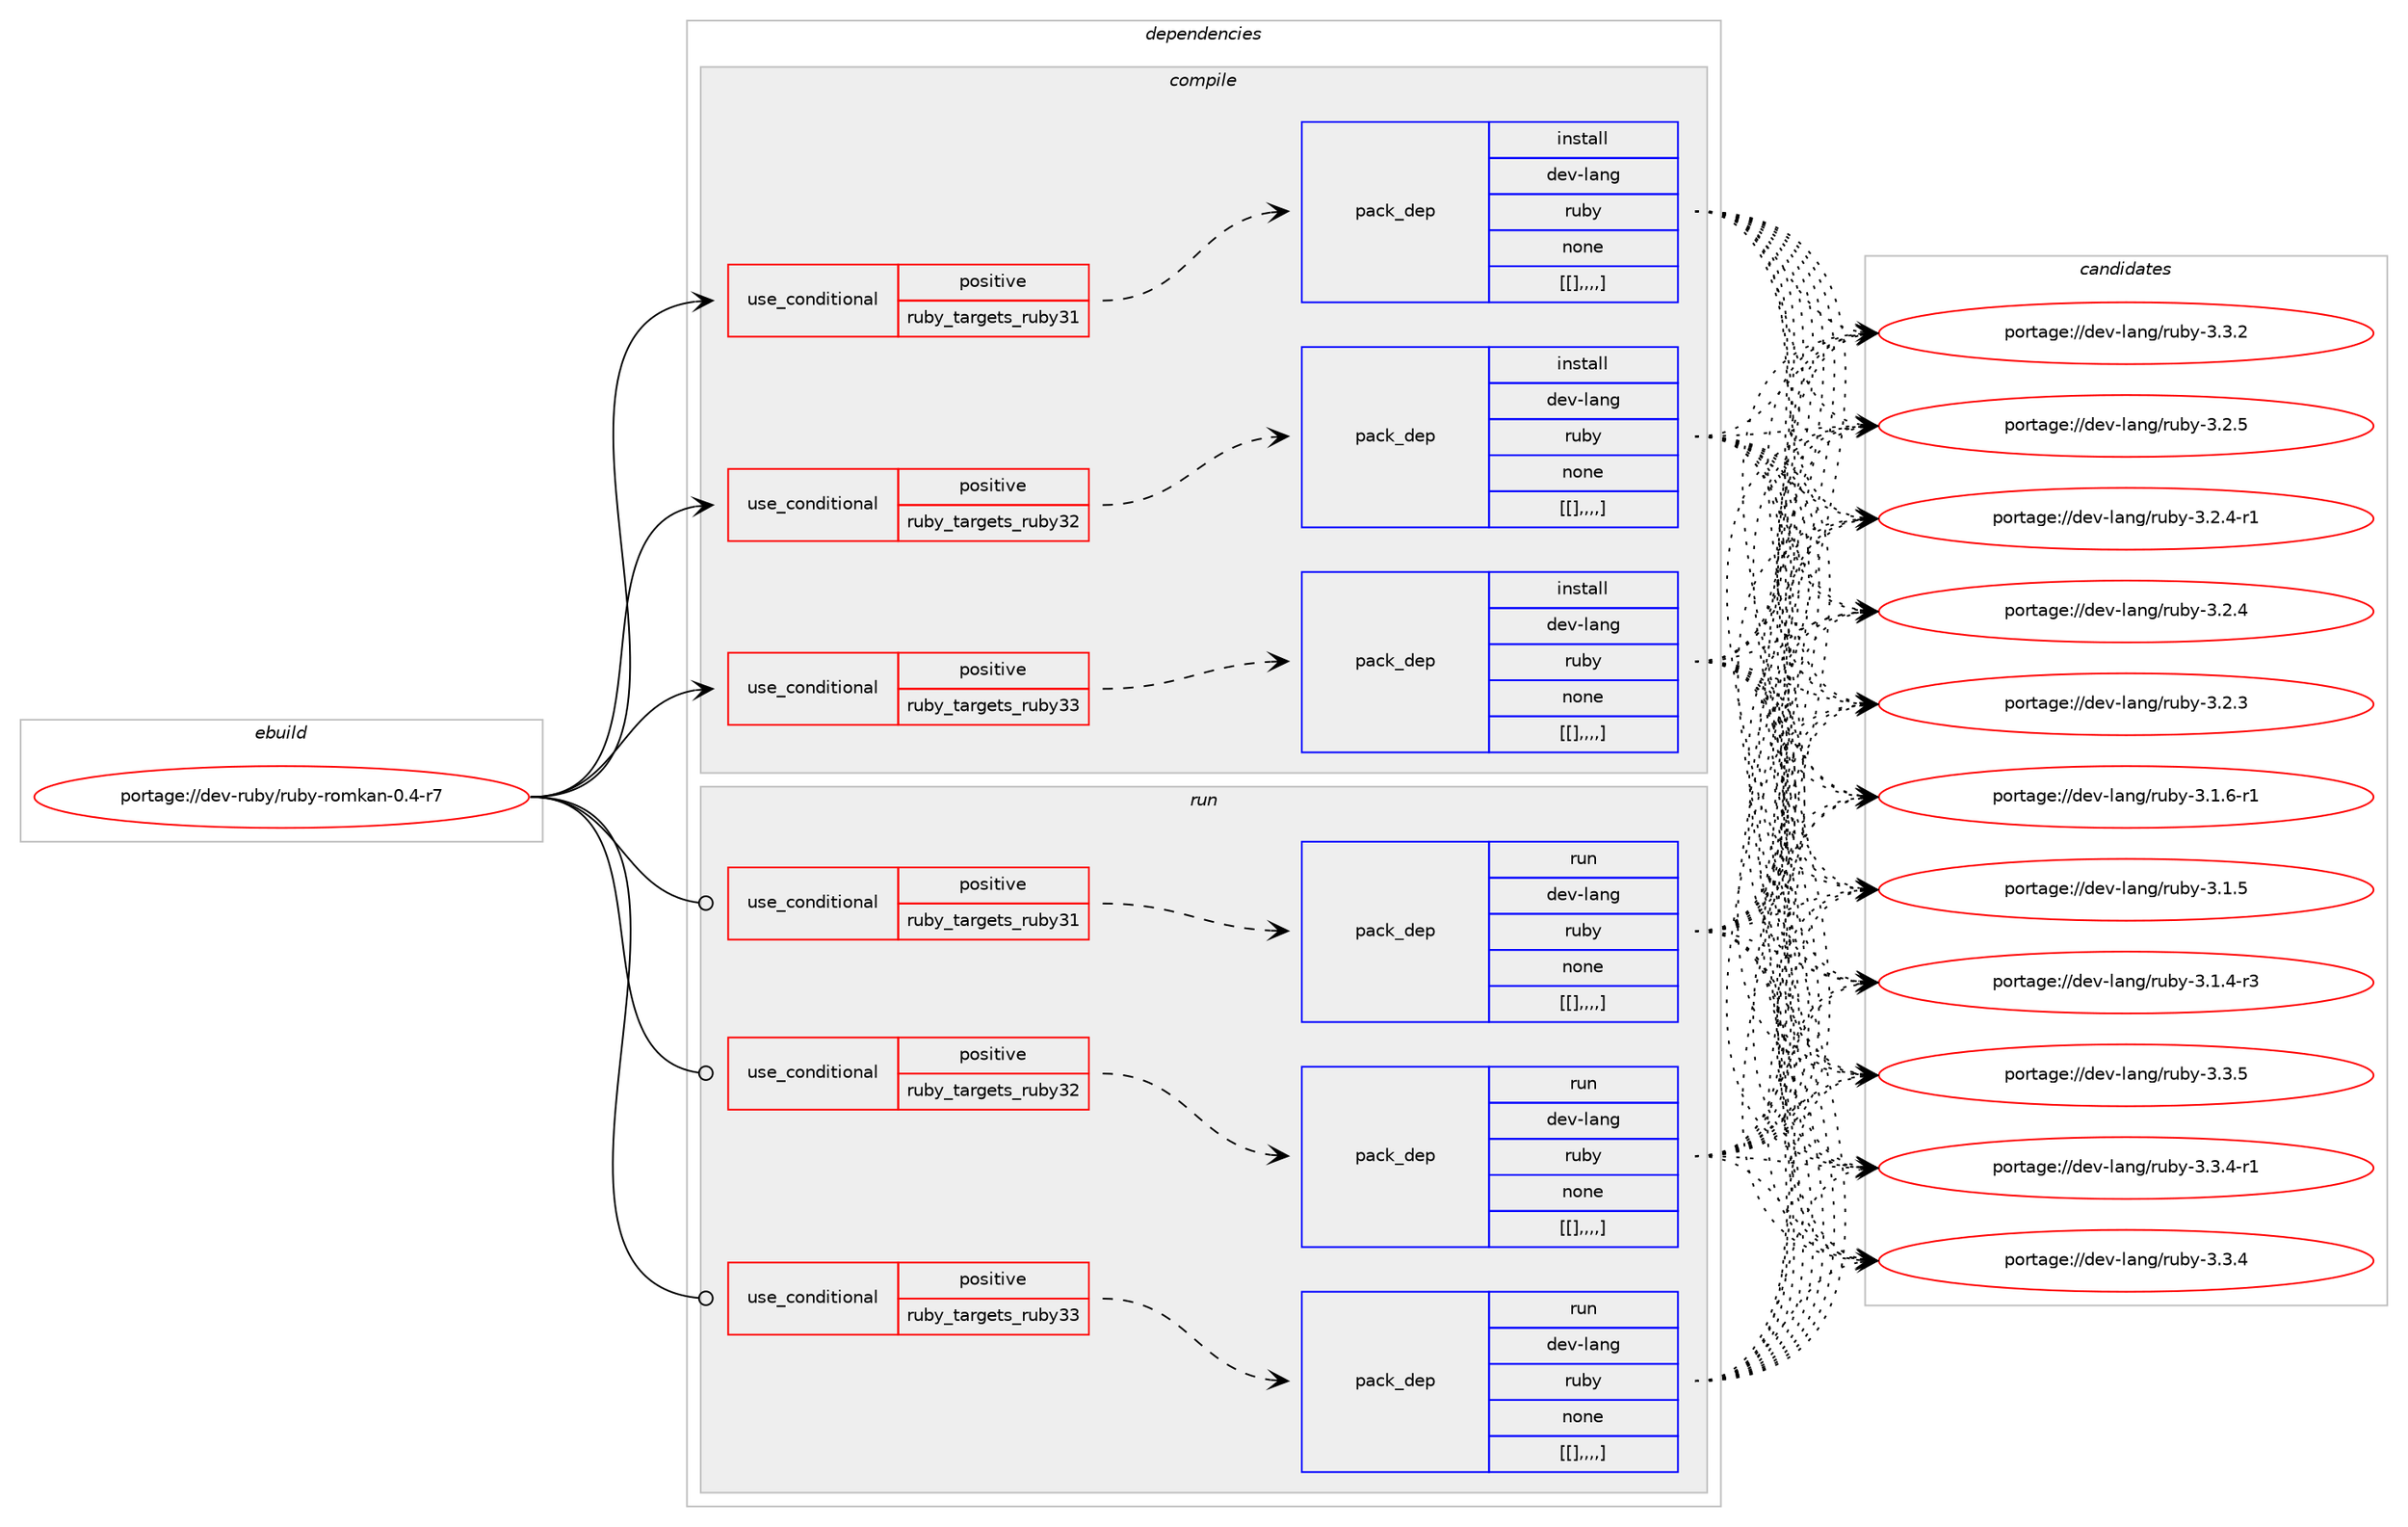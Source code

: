 digraph prolog {

# *************
# Graph options
# *************

newrank=true;
concentrate=true;
compound=true;
graph [rankdir=LR,fontname=Helvetica,fontsize=10,ranksep=1.5];#, ranksep=2.5, nodesep=0.2];
edge  [arrowhead=vee];
node  [fontname=Helvetica,fontsize=10];

# **********
# The ebuild
# **********

subgraph cluster_leftcol {
color=gray;
label=<<i>ebuild</i>>;
id [label="portage://dev-ruby/ruby-romkan-0.4-r7", color=red, width=4, href="../dev-ruby/ruby-romkan-0.4-r7.svg"];
}

# ****************
# The dependencies
# ****************

subgraph cluster_midcol {
color=gray;
label=<<i>dependencies</i>>;
subgraph cluster_compile {
fillcolor="#eeeeee";
style=filled;
label=<<i>compile</i>>;
subgraph cond57299 {
dependency204750 [label=<<TABLE BORDER="0" CELLBORDER="1" CELLSPACING="0" CELLPADDING="4"><TR><TD ROWSPAN="3" CELLPADDING="10">use_conditional</TD></TR><TR><TD>positive</TD></TR><TR><TD>ruby_targets_ruby31</TD></TR></TABLE>>, shape=none, color=red];
subgraph pack146074 {
dependency204751 [label=<<TABLE BORDER="0" CELLBORDER="1" CELLSPACING="0" CELLPADDING="4" WIDTH="220"><TR><TD ROWSPAN="6" CELLPADDING="30">pack_dep</TD></TR><TR><TD WIDTH="110">install</TD></TR><TR><TD>dev-lang</TD></TR><TR><TD>ruby</TD></TR><TR><TD>none</TD></TR><TR><TD>[[],,,,]</TD></TR></TABLE>>, shape=none, color=blue];
}
dependency204750:e -> dependency204751:w [weight=20,style="dashed",arrowhead="vee"];
}
id:e -> dependency204750:w [weight=20,style="solid",arrowhead="vee"];
subgraph cond57300 {
dependency204752 [label=<<TABLE BORDER="0" CELLBORDER="1" CELLSPACING="0" CELLPADDING="4"><TR><TD ROWSPAN="3" CELLPADDING="10">use_conditional</TD></TR><TR><TD>positive</TD></TR><TR><TD>ruby_targets_ruby32</TD></TR></TABLE>>, shape=none, color=red];
subgraph pack146075 {
dependency204753 [label=<<TABLE BORDER="0" CELLBORDER="1" CELLSPACING="0" CELLPADDING="4" WIDTH="220"><TR><TD ROWSPAN="6" CELLPADDING="30">pack_dep</TD></TR><TR><TD WIDTH="110">install</TD></TR><TR><TD>dev-lang</TD></TR><TR><TD>ruby</TD></TR><TR><TD>none</TD></TR><TR><TD>[[],,,,]</TD></TR></TABLE>>, shape=none, color=blue];
}
dependency204752:e -> dependency204753:w [weight=20,style="dashed",arrowhead="vee"];
}
id:e -> dependency204752:w [weight=20,style="solid",arrowhead="vee"];
subgraph cond57301 {
dependency204754 [label=<<TABLE BORDER="0" CELLBORDER="1" CELLSPACING="0" CELLPADDING="4"><TR><TD ROWSPAN="3" CELLPADDING="10">use_conditional</TD></TR><TR><TD>positive</TD></TR><TR><TD>ruby_targets_ruby33</TD></TR></TABLE>>, shape=none, color=red];
subgraph pack146076 {
dependency204755 [label=<<TABLE BORDER="0" CELLBORDER="1" CELLSPACING="0" CELLPADDING="4" WIDTH="220"><TR><TD ROWSPAN="6" CELLPADDING="30">pack_dep</TD></TR><TR><TD WIDTH="110">install</TD></TR><TR><TD>dev-lang</TD></TR><TR><TD>ruby</TD></TR><TR><TD>none</TD></TR><TR><TD>[[],,,,]</TD></TR></TABLE>>, shape=none, color=blue];
}
dependency204754:e -> dependency204755:w [weight=20,style="dashed",arrowhead="vee"];
}
id:e -> dependency204754:w [weight=20,style="solid",arrowhead="vee"];
}
subgraph cluster_compileandrun {
fillcolor="#eeeeee";
style=filled;
label=<<i>compile and run</i>>;
}
subgraph cluster_run {
fillcolor="#eeeeee";
style=filled;
label=<<i>run</i>>;
subgraph cond57302 {
dependency204756 [label=<<TABLE BORDER="0" CELLBORDER="1" CELLSPACING="0" CELLPADDING="4"><TR><TD ROWSPAN="3" CELLPADDING="10">use_conditional</TD></TR><TR><TD>positive</TD></TR><TR><TD>ruby_targets_ruby31</TD></TR></TABLE>>, shape=none, color=red];
subgraph pack146077 {
dependency204757 [label=<<TABLE BORDER="0" CELLBORDER="1" CELLSPACING="0" CELLPADDING="4" WIDTH="220"><TR><TD ROWSPAN="6" CELLPADDING="30">pack_dep</TD></TR><TR><TD WIDTH="110">run</TD></TR><TR><TD>dev-lang</TD></TR><TR><TD>ruby</TD></TR><TR><TD>none</TD></TR><TR><TD>[[],,,,]</TD></TR></TABLE>>, shape=none, color=blue];
}
dependency204756:e -> dependency204757:w [weight=20,style="dashed",arrowhead="vee"];
}
id:e -> dependency204756:w [weight=20,style="solid",arrowhead="odot"];
subgraph cond57303 {
dependency204758 [label=<<TABLE BORDER="0" CELLBORDER="1" CELLSPACING="0" CELLPADDING="4"><TR><TD ROWSPAN="3" CELLPADDING="10">use_conditional</TD></TR><TR><TD>positive</TD></TR><TR><TD>ruby_targets_ruby32</TD></TR></TABLE>>, shape=none, color=red];
subgraph pack146078 {
dependency204759 [label=<<TABLE BORDER="0" CELLBORDER="1" CELLSPACING="0" CELLPADDING="4" WIDTH="220"><TR><TD ROWSPAN="6" CELLPADDING="30">pack_dep</TD></TR><TR><TD WIDTH="110">run</TD></TR><TR><TD>dev-lang</TD></TR><TR><TD>ruby</TD></TR><TR><TD>none</TD></TR><TR><TD>[[],,,,]</TD></TR></TABLE>>, shape=none, color=blue];
}
dependency204758:e -> dependency204759:w [weight=20,style="dashed",arrowhead="vee"];
}
id:e -> dependency204758:w [weight=20,style="solid",arrowhead="odot"];
subgraph cond57304 {
dependency204760 [label=<<TABLE BORDER="0" CELLBORDER="1" CELLSPACING="0" CELLPADDING="4"><TR><TD ROWSPAN="3" CELLPADDING="10">use_conditional</TD></TR><TR><TD>positive</TD></TR><TR><TD>ruby_targets_ruby33</TD></TR></TABLE>>, shape=none, color=red];
subgraph pack146079 {
dependency204761 [label=<<TABLE BORDER="0" CELLBORDER="1" CELLSPACING="0" CELLPADDING="4" WIDTH="220"><TR><TD ROWSPAN="6" CELLPADDING="30">pack_dep</TD></TR><TR><TD WIDTH="110">run</TD></TR><TR><TD>dev-lang</TD></TR><TR><TD>ruby</TD></TR><TR><TD>none</TD></TR><TR><TD>[[],,,,]</TD></TR></TABLE>>, shape=none, color=blue];
}
dependency204760:e -> dependency204761:w [weight=20,style="dashed",arrowhead="vee"];
}
id:e -> dependency204760:w [weight=20,style="solid",arrowhead="odot"];
}
}

# **************
# The candidates
# **************

subgraph cluster_choices {
rank=same;
color=gray;
label=<<i>candidates</i>>;

subgraph choice146074 {
color=black;
nodesep=1;
choice10010111845108971101034711411798121455146514653 [label="portage://dev-lang/ruby-3.3.5", color=red, width=4,href="../dev-lang/ruby-3.3.5.svg"];
choice100101118451089711010347114117981214551465146524511449 [label="portage://dev-lang/ruby-3.3.4-r1", color=red, width=4,href="../dev-lang/ruby-3.3.4-r1.svg"];
choice10010111845108971101034711411798121455146514652 [label="portage://dev-lang/ruby-3.3.4", color=red, width=4,href="../dev-lang/ruby-3.3.4.svg"];
choice10010111845108971101034711411798121455146514650 [label="portage://dev-lang/ruby-3.3.2", color=red, width=4,href="../dev-lang/ruby-3.3.2.svg"];
choice10010111845108971101034711411798121455146504653 [label="portage://dev-lang/ruby-3.2.5", color=red, width=4,href="../dev-lang/ruby-3.2.5.svg"];
choice100101118451089711010347114117981214551465046524511449 [label="portage://dev-lang/ruby-3.2.4-r1", color=red, width=4,href="../dev-lang/ruby-3.2.4-r1.svg"];
choice10010111845108971101034711411798121455146504652 [label="portage://dev-lang/ruby-3.2.4", color=red, width=4,href="../dev-lang/ruby-3.2.4.svg"];
choice10010111845108971101034711411798121455146504651 [label="portage://dev-lang/ruby-3.2.3", color=red, width=4,href="../dev-lang/ruby-3.2.3.svg"];
choice100101118451089711010347114117981214551464946544511449 [label="portage://dev-lang/ruby-3.1.6-r1", color=red, width=4,href="../dev-lang/ruby-3.1.6-r1.svg"];
choice10010111845108971101034711411798121455146494653 [label="portage://dev-lang/ruby-3.1.5", color=red, width=4,href="../dev-lang/ruby-3.1.5.svg"];
choice100101118451089711010347114117981214551464946524511451 [label="portage://dev-lang/ruby-3.1.4-r3", color=red, width=4,href="../dev-lang/ruby-3.1.4-r3.svg"];
dependency204751:e -> choice10010111845108971101034711411798121455146514653:w [style=dotted,weight="100"];
dependency204751:e -> choice100101118451089711010347114117981214551465146524511449:w [style=dotted,weight="100"];
dependency204751:e -> choice10010111845108971101034711411798121455146514652:w [style=dotted,weight="100"];
dependency204751:e -> choice10010111845108971101034711411798121455146514650:w [style=dotted,weight="100"];
dependency204751:e -> choice10010111845108971101034711411798121455146504653:w [style=dotted,weight="100"];
dependency204751:e -> choice100101118451089711010347114117981214551465046524511449:w [style=dotted,weight="100"];
dependency204751:e -> choice10010111845108971101034711411798121455146504652:w [style=dotted,weight="100"];
dependency204751:e -> choice10010111845108971101034711411798121455146504651:w [style=dotted,weight="100"];
dependency204751:e -> choice100101118451089711010347114117981214551464946544511449:w [style=dotted,weight="100"];
dependency204751:e -> choice10010111845108971101034711411798121455146494653:w [style=dotted,weight="100"];
dependency204751:e -> choice100101118451089711010347114117981214551464946524511451:w [style=dotted,weight="100"];
}
subgraph choice146075 {
color=black;
nodesep=1;
choice10010111845108971101034711411798121455146514653 [label="portage://dev-lang/ruby-3.3.5", color=red, width=4,href="../dev-lang/ruby-3.3.5.svg"];
choice100101118451089711010347114117981214551465146524511449 [label="portage://dev-lang/ruby-3.3.4-r1", color=red, width=4,href="../dev-lang/ruby-3.3.4-r1.svg"];
choice10010111845108971101034711411798121455146514652 [label="portage://dev-lang/ruby-3.3.4", color=red, width=4,href="../dev-lang/ruby-3.3.4.svg"];
choice10010111845108971101034711411798121455146514650 [label="portage://dev-lang/ruby-3.3.2", color=red, width=4,href="../dev-lang/ruby-3.3.2.svg"];
choice10010111845108971101034711411798121455146504653 [label="portage://dev-lang/ruby-3.2.5", color=red, width=4,href="../dev-lang/ruby-3.2.5.svg"];
choice100101118451089711010347114117981214551465046524511449 [label="portage://dev-lang/ruby-3.2.4-r1", color=red, width=4,href="../dev-lang/ruby-3.2.4-r1.svg"];
choice10010111845108971101034711411798121455146504652 [label="portage://dev-lang/ruby-3.2.4", color=red, width=4,href="../dev-lang/ruby-3.2.4.svg"];
choice10010111845108971101034711411798121455146504651 [label="portage://dev-lang/ruby-3.2.3", color=red, width=4,href="../dev-lang/ruby-3.2.3.svg"];
choice100101118451089711010347114117981214551464946544511449 [label="portage://dev-lang/ruby-3.1.6-r1", color=red, width=4,href="../dev-lang/ruby-3.1.6-r1.svg"];
choice10010111845108971101034711411798121455146494653 [label="portage://dev-lang/ruby-3.1.5", color=red, width=4,href="../dev-lang/ruby-3.1.5.svg"];
choice100101118451089711010347114117981214551464946524511451 [label="portage://dev-lang/ruby-3.1.4-r3", color=red, width=4,href="../dev-lang/ruby-3.1.4-r3.svg"];
dependency204753:e -> choice10010111845108971101034711411798121455146514653:w [style=dotted,weight="100"];
dependency204753:e -> choice100101118451089711010347114117981214551465146524511449:w [style=dotted,weight="100"];
dependency204753:e -> choice10010111845108971101034711411798121455146514652:w [style=dotted,weight="100"];
dependency204753:e -> choice10010111845108971101034711411798121455146514650:w [style=dotted,weight="100"];
dependency204753:e -> choice10010111845108971101034711411798121455146504653:w [style=dotted,weight="100"];
dependency204753:e -> choice100101118451089711010347114117981214551465046524511449:w [style=dotted,weight="100"];
dependency204753:e -> choice10010111845108971101034711411798121455146504652:w [style=dotted,weight="100"];
dependency204753:e -> choice10010111845108971101034711411798121455146504651:w [style=dotted,weight="100"];
dependency204753:e -> choice100101118451089711010347114117981214551464946544511449:w [style=dotted,weight="100"];
dependency204753:e -> choice10010111845108971101034711411798121455146494653:w [style=dotted,weight="100"];
dependency204753:e -> choice100101118451089711010347114117981214551464946524511451:w [style=dotted,weight="100"];
}
subgraph choice146076 {
color=black;
nodesep=1;
choice10010111845108971101034711411798121455146514653 [label="portage://dev-lang/ruby-3.3.5", color=red, width=4,href="../dev-lang/ruby-3.3.5.svg"];
choice100101118451089711010347114117981214551465146524511449 [label="portage://dev-lang/ruby-3.3.4-r1", color=red, width=4,href="../dev-lang/ruby-3.3.4-r1.svg"];
choice10010111845108971101034711411798121455146514652 [label="portage://dev-lang/ruby-3.3.4", color=red, width=4,href="../dev-lang/ruby-3.3.4.svg"];
choice10010111845108971101034711411798121455146514650 [label="portage://dev-lang/ruby-3.3.2", color=red, width=4,href="../dev-lang/ruby-3.3.2.svg"];
choice10010111845108971101034711411798121455146504653 [label="portage://dev-lang/ruby-3.2.5", color=red, width=4,href="../dev-lang/ruby-3.2.5.svg"];
choice100101118451089711010347114117981214551465046524511449 [label="portage://dev-lang/ruby-3.2.4-r1", color=red, width=4,href="../dev-lang/ruby-3.2.4-r1.svg"];
choice10010111845108971101034711411798121455146504652 [label="portage://dev-lang/ruby-3.2.4", color=red, width=4,href="../dev-lang/ruby-3.2.4.svg"];
choice10010111845108971101034711411798121455146504651 [label="portage://dev-lang/ruby-3.2.3", color=red, width=4,href="../dev-lang/ruby-3.2.3.svg"];
choice100101118451089711010347114117981214551464946544511449 [label="portage://dev-lang/ruby-3.1.6-r1", color=red, width=4,href="../dev-lang/ruby-3.1.6-r1.svg"];
choice10010111845108971101034711411798121455146494653 [label="portage://dev-lang/ruby-3.1.5", color=red, width=4,href="../dev-lang/ruby-3.1.5.svg"];
choice100101118451089711010347114117981214551464946524511451 [label="portage://dev-lang/ruby-3.1.4-r3", color=red, width=4,href="../dev-lang/ruby-3.1.4-r3.svg"];
dependency204755:e -> choice10010111845108971101034711411798121455146514653:w [style=dotted,weight="100"];
dependency204755:e -> choice100101118451089711010347114117981214551465146524511449:w [style=dotted,weight="100"];
dependency204755:e -> choice10010111845108971101034711411798121455146514652:w [style=dotted,weight="100"];
dependency204755:e -> choice10010111845108971101034711411798121455146514650:w [style=dotted,weight="100"];
dependency204755:e -> choice10010111845108971101034711411798121455146504653:w [style=dotted,weight="100"];
dependency204755:e -> choice100101118451089711010347114117981214551465046524511449:w [style=dotted,weight="100"];
dependency204755:e -> choice10010111845108971101034711411798121455146504652:w [style=dotted,weight="100"];
dependency204755:e -> choice10010111845108971101034711411798121455146504651:w [style=dotted,weight="100"];
dependency204755:e -> choice100101118451089711010347114117981214551464946544511449:w [style=dotted,weight="100"];
dependency204755:e -> choice10010111845108971101034711411798121455146494653:w [style=dotted,weight="100"];
dependency204755:e -> choice100101118451089711010347114117981214551464946524511451:w [style=dotted,weight="100"];
}
subgraph choice146077 {
color=black;
nodesep=1;
choice10010111845108971101034711411798121455146514653 [label="portage://dev-lang/ruby-3.3.5", color=red, width=4,href="../dev-lang/ruby-3.3.5.svg"];
choice100101118451089711010347114117981214551465146524511449 [label="portage://dev-lang/ruby-3.3.4-r1", color=red, width=4,href="../dev-lang/ruby-3.3.4-r1.svg"];
choice10010111845108971101034711411798121455146514652 [label="portage://dev-lang/ruby-3.3.4", color=red, width=4,href="../dev-lang/ruby-3.3.4.svg"];
choice10010111845108971101034711411798121455146514650 [label="portage://dev-lang/ruby-3.3.2", color=red, width=4,href="../dev-lang/ruby-3.3.2.svg"];
choice10010111845108971101034711411798121455146504653 [label="portage://dev-lang/ruby-3.2.5", color=red, width=4,href="../dev-lang/ruby-3.2.5.svg"];
choice100101118451089711010347114117981214551465046524511449 [label="portage://dev-lang/ruby-3.2.4-r1", color=red, width=4,href="../dev-lang/ruby-3.2.4-r1.svg"];
choice10010111845108971101034711411798121455146504652 [label="portage://dev-lang/ruby-3.2.4", color=red, width=4,href="../dev-lang/ruby-3.2.4.svg"];
choice10010111845108971101034711411798121455146504651 [label="portage://dev-lang/ruby-3.2.3", color=red, width=4,href="../dev-lang/ruby-3.2.3.svg"];
choice100101118451089711010347114117981214551464946544511449 [label="portage://dev-lang/ruby-3.1.6-r1", color=red, width=4,href="../dev-lang/ruby-3.1.6-r1.svg"];
choice10010111845108971101034711411798121455146494653 [label="portage://dev-lang/ruby-3.1.5", color=red, width=4,href="../dev-lang/ruby-3.1.5.svg"];
choice100101118451089711010347114117981214551464946524511451 [label="portage://dev-lang/ruby-3.1.4-r3", color=red, width=4,href="../dev-lang/ruby-3.1.4-r3.svg"];
dependency204757:e -> choice10010111845108971101034711411798121455146514653:w [style=dotted,weight="100"];
dependency204757:e -> choice100101118451089711010347114117981214551465146524511449:w [style=dotted,weight="100"];
dependency204757:e -> choice10010111845108971101034711411798121455146514652:w [style=dotted,weight="100"];
dependency204757:e -> choice10010111845108971101034711411798121455146514650:w [style=dotted,weight="100"];
dependency204757:e -> choice10010111845108971101034711411798121455146504653:w [style=dotted,weight="100"];
dependency204757:e -> choice100101118451089711010347114117981214551465046524511449:w [style=dotted,weight="100"];
dependency204757:e -> choice10010111845108971101034711411798121455146504652:w [style=dotted,weight="100"];
dependency204757:e -> choice10010111845108971101034711411798121455146504651:w [style=dotted,weight="100"];
dependency204757:e -> choice100101118451089711010347114117981214551464946544511449:w [style=dotted,weight="100"];
dependency204757:e -> choice10010111845108971101034711411798121455146494653:w [style=dotted,weight="100"];
dependency204757:e -> choice100101118451089711010347114117981214551464946524511451:w [style=dotted,weight="100"];
}
subgraph choice146078 {
color=black;
nodesep=1;
choice10010111845108971101034711411798121455146514653 [label="portage://dev-lang/ruby-3.3.5", color=red, width=4,href="../dev-lang/ruby-3.3.5.svg"];
choice100101118451089711010347114117981214551465146524511449 [label="portage://dev-lang/ruby-3.3.4-r1", color=red, width=4,href="../dev-lang/ruby-3.3.4-r1.svg"];
choice10010111845108971101034711411798121455146514652 [label="portage://dev-lang/ruby-3.3.4", color=red, width=4,href="../dev-lang/ruby-3.3.4.svg"];
choice10010111845108971101034711411798121455146514650 [label="portage://dev-lang/ruby-3.3.2", color=red, width=4,href="../dev-lang/ruby-3.3.2.svg"];
choice10010111845108971101034711411798121455146504653 [label="portage://dev-lang/ruby-3.2.5", color=red, width=4,href="../dev-lang/ruby-3.2.5.svg"];
choice100101118451089711010347114117981214551465046524511449 [label="portage://dev-lang/ruby-3.2.4-r1", color=red, width=4,href="../dev-lang/ruby-3.2.4-r1.svg"];
choice10010111845108971101034711411798121455146504652 [label="portage://dev-lang/ruby-3.2.4", color=red, width=4,href="../dev-lang/ruby-3.2.4.svg"];
choice10010111845108971101034711411798121455146504651 [label="portage://dev-lang/ruby-3.2.3", color=red, width=4,href="../dev-lang/ruby-3.2.3.svg"];
choice100101118451089711010347114117981214551464946544511449 [label="portage://dev-lang/ruby-3.1.6-r1", color=red, width=4,href="../dev-lang/ruby-3.1.6-r1.svg"];
choice10010111845108971101034711411798121455146494653 [label="portage://dev-lang/ruby-3.1.5", color=red, width=4,href="../dev-lang/ruby-3.1.5.svg"];
choice100101118451089711010347114117981214551464946524511451 [label="portage://dev-lang/ruby-3.1.4-r3", color=red, width=4,href="../dev-lang/ruby-3.1.4-r3.svg"];
dependency204759:e -> choice10010111845108971101034711411798121455146514653:w [style=dotted,weight="100"];
dependency204759:e -> choice100101118451089711010347114117981214551465146524511449:w [style=dotted,weight="100"];
dependency204759:e -> choice10010111845108971101034711411798121455146514652:w [style=dotted,weight="100"];
dependency204759:e -> choice10010111845108971101034711411798121455146514650:w [style=dotted,weight="100"];
dependency204759:e -> choice10010111845108971101034711411798121455146504653:w [style=dotted,weight="100"];
dependency204759:e -> choice100101118451089711010347114117981214551465046524511449:w [style=dotted,weight="100"];
dependency204759:e -> choice10010111845108971101034711411798121455146504652:w [style=dotted,weight="100"];
dependency204759:e -> choice10010111845108971101034711411798121455146504651:w [style=dotted,weight="100"];
dependency204759:e -> choice100101118451089711010347114117981214551464946544511449:w [style=dotted,weight="100"];
dependency204759:e -> choice10010111845108971101034711411798121455146494653:w [style=dotted,weight="100"];
dependency204759:e -> choice100101118451089711010347114117981214551464946524511451:w [style=dotted,weight="100"];
}
subgraph choice146079 {
color=black;
nodesep=1;
choice10010111845108971101034711411798121455146514653 [label="portage://dev-lang/ruby-3.3.5", color=red, width=4,href="../dev-lang/ruby-3.3.5.svg"];
choice100101118451089711010347114117981214551465146524511449 [label="portage://dev-lang/ruby-3.3.4-r1", color=red, width=4,href="../dev-lang/ruby-3.3.4-r1.svg"];
choice10010111845108971101034711411798121455146514652 [label="portage://dev-lang/ruby-3.3.4", color=red, width=4,href="../dev-lang/ruby-3.3.4.svg"];
choice10010111845108971101034711411798121455146514650 [label="portage://dev-lang/ruby-3.3.2", color=red, width=4,href="../dev-lang/ruby-3.3.2.svg"];
choice10010111845108971101034711411798121455146504653 [label="portage://dev-lang/ruby-3.2.5", color=red, width=4,href="../dev-lang/ruby-3.2.5.svg"];
choice100101118451089711010347114117981214551465046524511449 [label="portage://dev-lang/ruby-3.2.4-r1", color=red, width=4,href="../dev-lang/ruby-3.2.4-r1.svg"];
choice10010111845108971101034711411798121455146504652 [label="portage://dev-lang/ruby-3.2.4", color=red, width=4,href="../dev-lang/ruby-3.2.4.svg"];
choice10010111845108971101034711411798121455146504651 [label="portage://dev-lang/ruby-3.2.3", color=red, width=4,href="../dev-lang/ruby-3.2.3.svg"];
choice100101118451089711010347114117981214551464946544511449 [label="portage://dev-lang/ruby-3.1.6-r1", color=red, width=4,href="../dev-lang/ruby-3.1.6-r1.svg"];
choice10010111845108971101034711411798121455146494653 [label="portage://dev-lang/ruby-3.1.5", color=red, width=4,href="../dev-lang/ruby-3.1.5.svg"];
choice100101118451089711010347114117981214551464946524511451 [label="portage://dev-lang/ruby-3.1.4-r3", color=red, width=4,href="../dev-lang/ruby-3.1.4-r3.svg"];
dependency204761:e -> choice10010111845108971101034711411798121455146514653:w [style=dotted,weight="100"];
dependency204761:e -> choice100101118451089711010347114117981214551465146524511449:w [style=dotted,weight="100"];
dependency204761:e -> choice10010111845108971101034711411798121455146514652:w [style=dotted,weight="100"];
dependency204761:e -> choice10010111845108971101034711411798121455146514650:w [style=dotted,weight="100"];
dependency204761:e -> choice10010111845108971101034711411798121455146504653:w [style=dotted,weight="100"];
dependency204761:e -> choice100101118451089711010347114117981214551465046524511449:w [style=dotted,weight="100"];
dependency204761:e -> choice10010111845108971101034711411798121455146504652:w [style=dotted,weight="100"];
dependency204761:e -> choice10010111845108971101034711411798121455146504651:w [style=dotted,weight="100"];
dependency204761:e -> choice100101118451089711010347114117981214551464946544511449:w [style=dotted,weight="100"];
dependency204761:e -> choice10010111845108971101034711411798121455146494653:w [style=dotted,weight="100"];
dependency204761:e -> choice100101118451089711010347114117981214551464946524511451:w [style=dotted,weight="100"];
}
}

}
